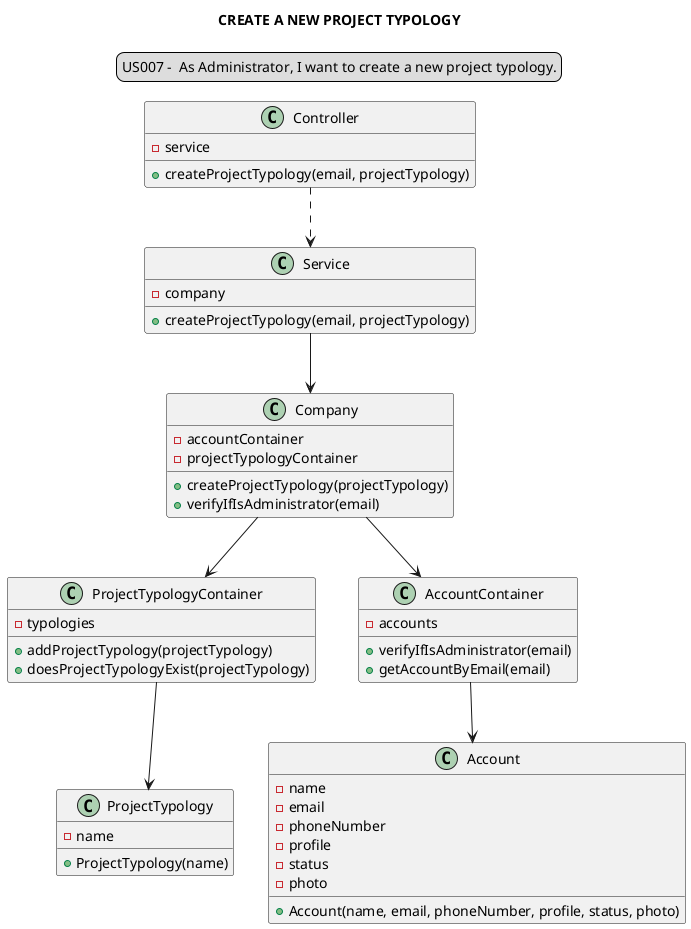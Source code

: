 @startuml

legend top
US007 -  As Administrator, I want to create a new project typology.
end legend
skinparam sequenceMessageAlign center
title CREATE A NEW PROJECT TYPOLOGY

"Controller" ..> "Service"
"Service" --> "Company"
"Company" --> "ProjectTypologyContainer"
"Company" --> "AccountContainer"
"ProjectTypologyContainer" --> "ProjectTypology"
"AccountContainer" --> "Account"

class "Controller" {
-service
+createProjectTypology(email, projectTypology)
}
class "Service" {
-company
+createProjectTypology(email, projectTypology)
}
class "Company" {
-accountContainer
-projectTypologyContainer
+createProjectTypology(projectTypology)
+verifyIfIsAdministrator(email)
}
class "ProjectTypologyContainer"{
-typologies
+addProjectTypology(projectTypology)
+doesProjectTypologyExist(projectTypology)
}
class "AccountContainer"{
-accounts
+verifyIfIsAdministrator(email)
+getAccountByEmail(email)
}
class "ProjectTypology"{
-name
+ProjectTypology(name)
}

class "Account"{
-name
-email
-phoneNumber
-profile
-status
-photo
+Account(name, email, phoneNumber, profile, status, photo)
}
@enduml